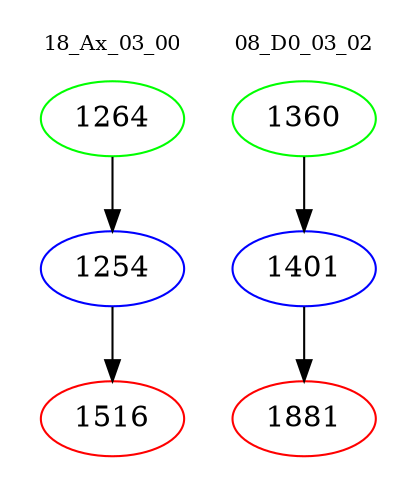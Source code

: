 digraph{
subgraph cluster_0 {
color = white
label = "18_Ax_03_00";
fontsize=10;
T0_1264 [label="1264", color="green"]
T0_1264 -> T0_1254 [color="black"]
T0_1254 [label="1254", color="blue"]
T0_1254 -> T0_1516 [color="black"]
T0_1516 [label="1516", color="red"]
}
subgraph cluster_1 {
color = white
label = "08_D0_03_02";
fontsize=10;
T1_1360 [label="1360", color="green"]
T1_1360 -> T1_1401 [color="black"]
T1_1401 [label="1401", color="blue"]
T1_1401 -> T1_1881 [color="black"]
T1_1881 [label="1881", color="red"]
}
}
